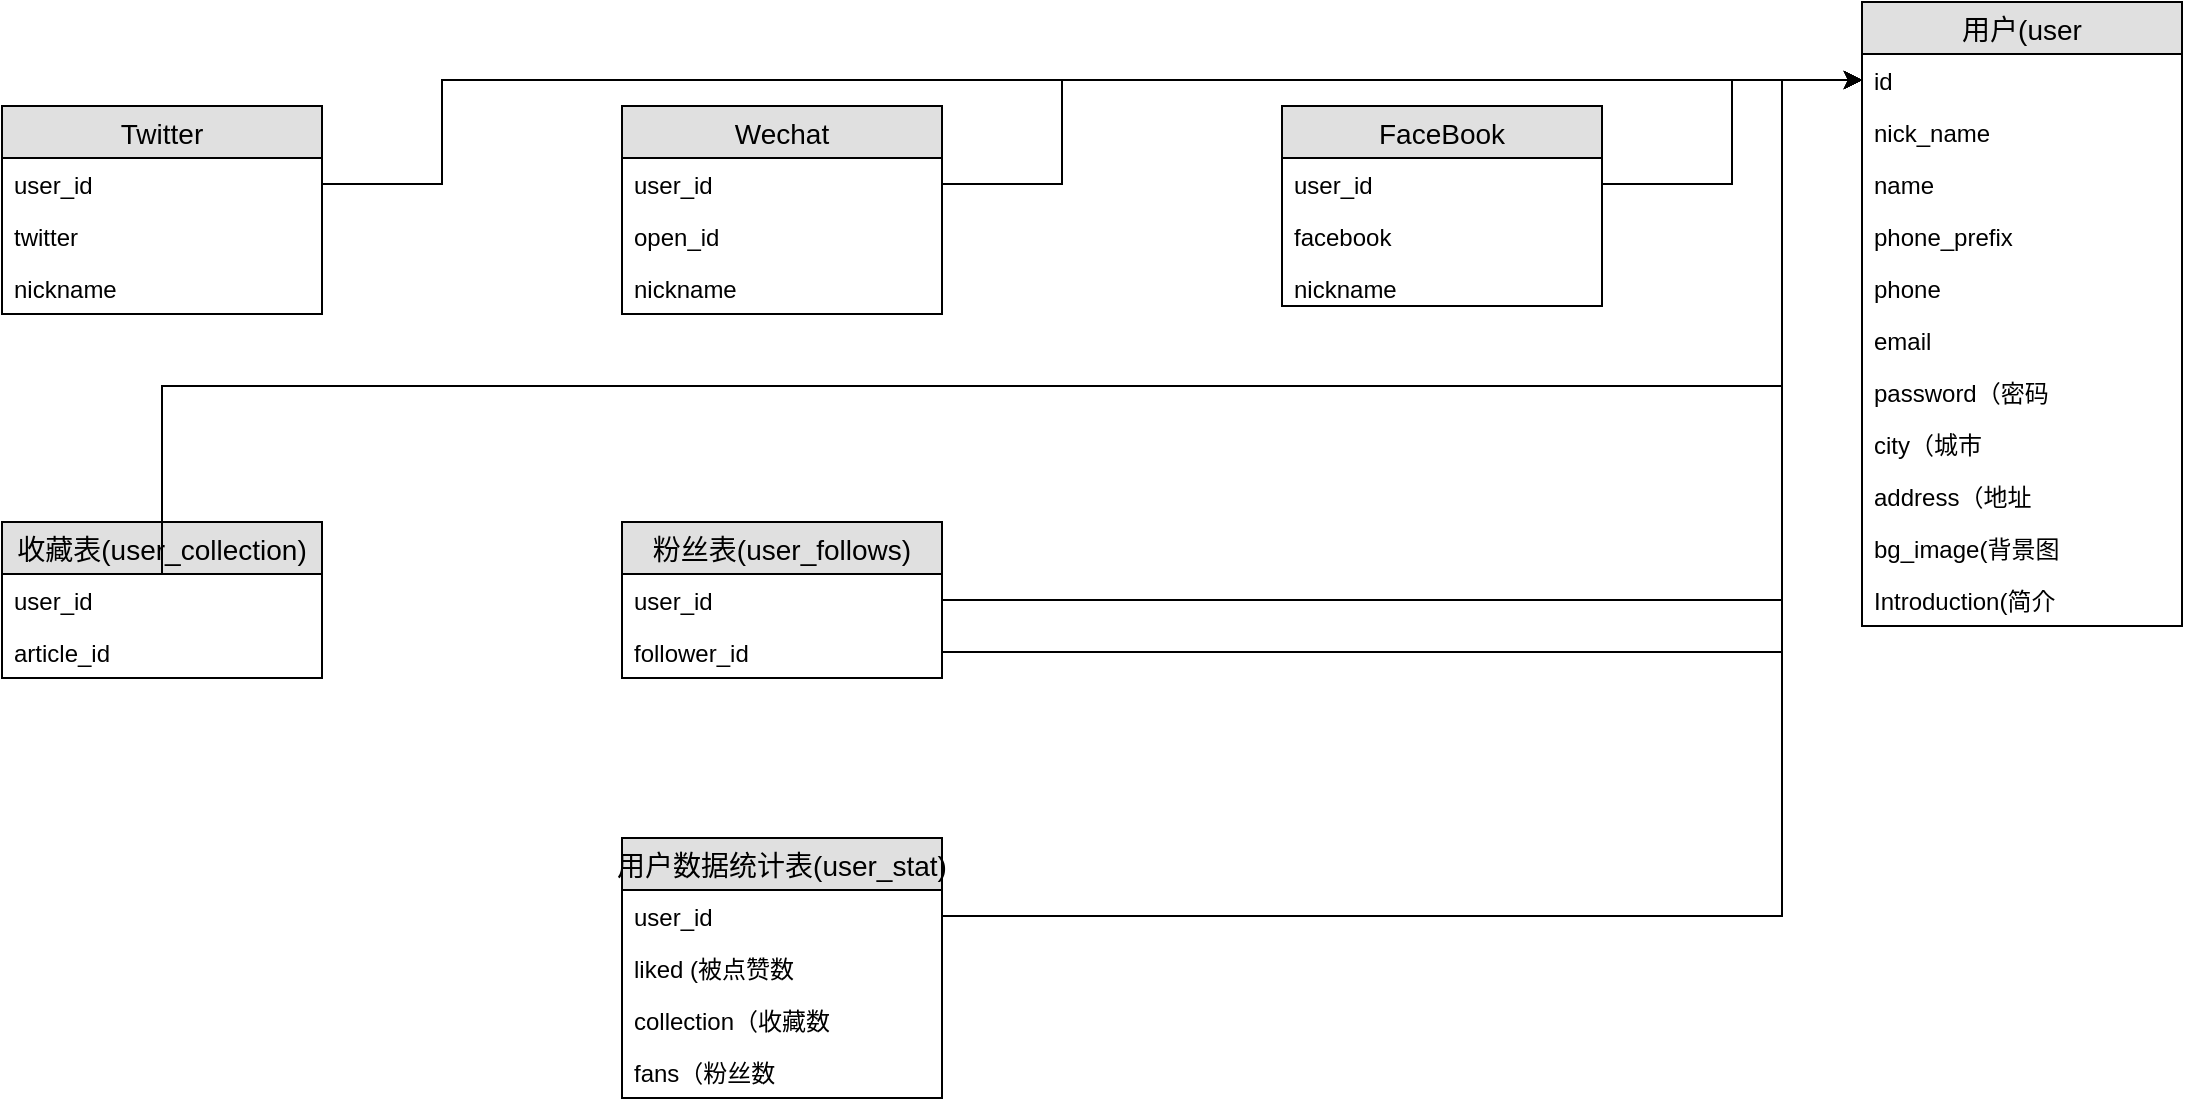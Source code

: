 <mxfile version="13.6.6" type="github"><diagram id="yPHLP11x8xNIEnm7HkUh" name="第 1 页"><mxGraphModel dx="1186" dy="609" grid="1" gridSize="10" guides="1" tooltips="1" connect="1" arrows="1" fold="1" page="1" pageScale="1" pageWidth="827" pageHeight="1169" math="0" shadow="0"><root><mxCell id="0"/><mxCell id="1" parent="0"/><mxCell id="I1-hyxBBflcfkr4Ey59--1" value="收藏表(user_collection)" style="swimlane;fontStyle=0;childLayout=stackLayout;horizontal=1;startSize=26;fillColor=#e0e0e0;horizontalStack=0;resizeParent=1;resizeParentMax=0;resizeLast=0;collapsible=1;marginBottom=0;swimlaneFillColor=#ffffff;align=center;fontSize=14;" vertex="1" parent="1"><mxGeometry x="50" y="348" width="160" height="78" as="geometry"/></mxCell><mxCell id="I1-hyxBBflcfkr4Ey59--2" value="user_id" style="text;strokeColor=none;fillColor=none;spacingLeft=4;spacingRight=4;overflow=hidden;rotatable=0;points=[[0,0.5],[1,0.5]];portConstraint=eastwest;fontSize=12;" vertex="1" parent="I1-hyxBBflcfkr4Ey59--1"><mxGeometry y="26" width="160" height="26" as="geometry"/></mxCell><mxCell id="I1-hyxBBflcfkr4Ey59--3" value="article_id" style="text;strokeColor=none;fillColor=none;spacingLeft=4;spacingRight=4;overflow=hidden;rotatable=0;points=[[0,0.5],[1,0.5]];portConstraint=eastwest;fontSize=12;" vertex="1" parent="I1-hyxBBflcfkr4Ey59--1"><mxGeometry y="52" width="160" height="26" as="geometry"/></mxCell><mxCell id="I1-hyxBBflcfkr4Ey59--4" value="粉丝表(user_follows)" style="swimlane;fontStyle=0;childLayout=stackLayout;horizontal=1;startSize=26;fillColor=#e0e0e0;horizontalStack=0;resizeParent=1;resizeParentMax=0;resizeLast=0;collapsible=1;marginBottom=0;swimlaneFillColor=#ffffff;align=center;fontSize=14;" vertex="1" parent="1"><mxGeometry x="360" y="348" width="160" height="78" as="geometry"/></mxCell><mxCell id="I1-hyxBBflcfkr4Ey59--5" value="user_id" style="text;strokeColor=none;fillColor=none;spacingLeft=4;spacingRight=4;overflow=hidden;rotatable=0;points=[[0,0.5],[1,0.5]];portConstraint=eastwest;fontSize=12;" vertex="1" parent="I1-hyxBBflcfkr4Ey59--4"><mxGeometry y="26" width="160" height="26" as="geometry"/></mxCell><mxCell id="I1-hyxBBflcfkr4Ey59--6" value="follower_id" style="text;strokeColor=none;fillColor=none;spacingLeft=4;spacingRight=4;overflow=hidden;rotatable=0;points=[[0,0.5],[1,0.5]];portConstraint=eastwest;fontSize=12;" vertex="1" parent="I1-hyxBBflcfkr4Ey59--4"><mxGeometry y="52" width="160" height="26" as="geometry"/></mxCell><mxCell id="I1-hyxBBflcfkr4Ey59--7" value="用户数据统计表(user_stat)" style="swimlane;fontStyle=0;childLayout=stackLayout;horizontal=1;startSize=26;fillColor=#e0e0e0;horizontalStack=0;resizeParent=1;resizeParentMax=0;resizeLast=0;collapsible=1;marginBottom=0;swimlaneFillColor=#ffffff;align=center;fontSize=14;" vertex="1" parent="1"><mxGeometry x="360" y="506" width="160" height="130" as="geometry"/></mxCell><mxCell id="I1-hyxBBflcfkr4Ey59--8" value="user_id" style="text;strokeColor=none;fillColor=none;spacingLeft=4;spacingRight=4;overflow=hidden;rotatable=0;points=[[0,0.5],[1,0.5]];portConstraint=eastwest;fontSize=12;" vertex="1" parent="I1-hyxBBflcfkr4Ey59--7"><mxGeometry y="26" width="160" height="26" as="geometry"/></mxCell><mxCell id="I1-hyxBBflcfkr4Ey59--9" value="liked (被点赞数" style="text;strokeColor=none;fillColor=none;spacingLeft=4;spacingRight=4;overflow=hidden;rotatable=0;points=[[0,0.5],[1,0.5]];portConstraint=eastwest;fontSize=12;" vertex="1" parent="I1-hyxBBflcfkr4Ey59--7"><mxGeometry y="52" width="160" height="26" as="geometry"/></mxCell><mxCell id="I1-hyxBBflcfkr4Ey59--10" value="collection（收藏数" style="text;strokeColor=none;fillColor=none;spacingLeft=4;spacingRight=4;overflow=hidden;rotatable=0;points=[[0,0.5],[1,0.5]];portConstraint=eastwest;fontSize=12;" vertex="1" parent="I1-hyxBBflcfkr4Ey59--7"><mxGeometry y="78" width="160" height="26" as="geometry"/></mxCell><mxCell id="I1-hyxBBflcfkr4Ey59--11" value="fans（粉丝数" style="text;strokeColor=none;fillColor=none;spacingLeft=4;spacingRight=4;overflow=hidden;rotatable=0;points=[[0,0.5],[1,0.5]];portConstraint=eastwest;fontSize=12;" vertex="1" parent="I1-hyxBBflcfkr4Ey59--7"><mxGeometry y="104" width="160" height="26" as="geometry"/></mxCell><mxCell id="I1-hyxBBflcfkr4Ey59--12" value="用户(user" style="swimlane;fontStyle=0;childLayout=stackLayout;horizontal=1;startSize=26;fillColor=#e0e0e0;horizontalStack=0;resizeParent=1;resizeParentMax=0;resizeLast=0;collapsible=1;marginBottom=0;swimlaneFillColor=#ffffff;align=center;fontSize=14;" vertex="1" parent="1"><mxGeometry x="980" y="88" width="160" height="312" as="geometry"/></mxCell><mxCell id="I1-hyxBBflcfkr4Ey59--13" value="id" style="text;strokeColor=none;fillColor=none;spacingLeft=4;spacingRight=4;overflow=hidden;rotatable=0;points=[[0,0.5],[1,0.5]];portConstraint=eastwest;fontSize=12;" vertex="1" parent="I1-hyxBBflcfkr4Ey59--12"><mxGeometry y="26" width="160" height="26" as="geometry"/></mxCell><mxCell id="I1-hyxBBflcfkr4Ey59--14" value="nick_name" style="text;strokeColor=none;fillColor=none;spacingLeft=4;spacingRight=4;overflow=hidden;rotatable=0;points=[[0,0.5],[1,0.5]];portConstraint=eastwest;fontSize=12;" vertex="1" parent="I1-hyxBBflcfkr4Ey59--12"><mxGeometry y="52" width="160" height="26" as="geometry"/></mxCell><mxCell id="I1-hyxBBflcfkr4Ey59--15" value="name" style="text;strokeColor=none;fillColor=none;spacingLeft=4;spacingRight=4;overflow=hidden;rotatable=0;points=[[0,0.5],[1,0.5]];portConstraint=eastwest;fontSize=12;" vertex="1" parent="I1-hyxBBflcfkr4Ey59--12"><mxGeometry y="78" width="160" height="26" as="geometry"/></mxCell><mxCell id="I1-hyxBBflcfkr4Ey59--16" value="phone_prefix" style="text;strokeColor=none;fillColor=none;spacingLeft=4;spacingRight=4;overflow=hidden;rotatable=0;points=[[0,0.5],[1,0.5]];portConstraint=eastwest;fontSize=12;" vertex="1" parent="I1-hyxBBflcfkr4Ey59--12"><mxGeometry y="104" width="160" height="26" as="geometry"/></mxCell><mxCell id="I1-hyxBBflcfkr4Ey59--17" value="phone" style="text;strokeColor=none;fillColor=none;spacingLeft=4;spacingRight=4;overflow=hidden;rotatable=0;points=[[0,0.5],[1,0.5]];portConstraint=eastwest;fontSize=12;" vertex="1" parent="I1-hyxBBflcfkr4Ey59--12"><mxGeometry y="130" width="160" height="26" as="geometry"/></mxCell><mxCell id="I1-hyxBBflcfkr4Ey59--18" value="email" style="text;strokeColor=none;fillColor=none;spacingLeft=4;spacingRight=4;overflow=hidden;rotatable=0;points=[[0,0.5],[1,0.5]];portConstraint=eastwest;fontSize=12;" vertex="1" parent="I1-hyxBBflcfkr4Ey59--12"><mxGeometry y="156" width="160" height="26" as="geometry"/></mxCell><mxCell id="I1-hyxBBflcfkr4Ey59--19" value="password（密码" style="text;strokeColor=none;fillColor=none;spacingLeft=4;spacingRight=4;overflow=hidden;rotatable=0;points=[[0,0.5],[1,0.5]];portConstraint=eastwest;fontSize=12;" vertex="1" parent="I1-hyxBBflcfkr4Ey59--12"><mxGeometry y="182" width="160" height="26" as="geometry"/></mxCell><mxCell id="I1-hyxBBflcfkr4Ey59--20" value="city（城市" style="text;strokeColor=none;fillColor=none;spacingLeft=4;spacingRight=4;overflow=hidden;rotatable=0;points=[[0,0.5],[1,0.5]];portConstraint=eastwest;fontSize=12;" vertex="1" parent="I1-hyxBBflcfkr4Ey59--12"><mxGeometry y="208" width="160" height="26" as="geometry"/></mxCell><mxCell id="I1-hyxBBflcfkr4Ey59--21" value="address（地址" style="text;strokeColor=none;fillColor=none;spacingLeft=4;spacingRight=4;overflow=hidden;rotatable=0;points=[[0,0.5],[1,0.5]];portConstraint=eastwest;fontSize=12;" vertex="1" parent="I1-hyxBBflcfkr4Ey59--12"><mxGeometry y="234" width="160" height="26" as="geometry"/></mxCell><mxCell id="I1-hyxBBflcfkr4Ey59--22" value="bg_image(背景图" style="text;strokeColor=none;fillColor=none;spacingLeft=4;spacingRight=4;overflow=hidden;rotatable=0;points=[[0,0.5],[1,0.5]];portConstraint=eastwest;fontSize=12;" vertex="1" parent="I1-hyxBBflcfkr4Ey59--12"><mxGeometry y="260" width="160" height="26" as="geometry"/></mxCell><mxCell id="I1-hyxBBflcfkr4Ey59--23" value="Introduction(简介" style="text;strokeColor=none;fillColor=none;spacingLeft=4;spacingRight=4;overflow=hidden;rotatable=0;points=[[0,0.5],[1,0.5]];portConstraint=eastwest;fontSize=12;" vertex="1" parent="I1-hyxBBflcfkr4Ey59--12"><mxGeometry y="286" width="160" height="26" as="geometry"/></mxCell><mxCell id="I1-hyxBBflcfkr4Ey59--24" value="FaceBook" style="swimlane;fontStyle=0;childLayout=stackLayout;horizontal=1;startSize=26;fillColor=#e0e0e0;horizontalStack=0;resizeParent=1;resizeParentMax=0;resizeLast=0;collapsible=1;marginBottom=0;swimlaneFillColor=#ffffff;align=center;fontSize=14;" vertex="1" parent="1"><mxGeometry x="690" y="140" width="160" height="100" as="geometry"/></mxCell><mxCell id="I1-hyxBBflcfkr4Ey59--25" value="user_id" style="text;strokeColor=none;fillColor=none;spacingLeft=4;spacingRight=4;overflow=hidden;rotatable=0;points=[[0,0.5],[1,0.5]];portConstraint=eastwest;fontSize=12;" vertex="1" parent="I1-hyxBBflcfkr4Ey59--24"><mxGeometry y="26" width="160" height="26" as="geometry"/></mxCell><mxCell id="I1-hyxBBflcfkr4Ey59--26" value="facebook" style="text;strokeColor=none;fillColor=none;spacingLeft=4;spacingRight=4;overflow=hidden;rotatable=0;points=[[0,0.5],[1,0.5]];portConstraint=eastwest;fontSize=12;" vertex="1" parent="I1-hyxBBflcfkr4Ey59--24"><mxGeometry y="52" width="160" height="26" as="geometry"/></mxCell><mxCell id="I1-hyxBBflcfkr4Ey59--27" value="nickname" style="text;strokeColor=none;fillColor=none;spacingLeft=4;spacingRight=4;overflow=hidden;rotatable=0;points=[[0,0.5],[1,0.5]];portConstraint=eastwest;fontSize=12;" vertex="1" parent="I1-hyxBBflcfkr4Ey59--24"><mxGeometry y="78" width="160" height="22" as="geometry"/></mxCell><mxCell id="I1-hyxBBflcfkr4Ey59--28" value="Twitter" style="swimlane;fontStyle=0;childLayout=stackLayout;horizontal=1;startSize=26;fillColor=#e0e0e0;horizontalStack=0;resizeParent=1;resizeParentMax=0;resizeLast=0;collapsible=1;marginBottom=0;swimlaneFillColor=#ffffff;align=center;fontSize=14;" vertex="1" parent="1"><mxGeometry x="50" y="140" width="160" height="104" as="geometry"/></mxCell><mxCell id="I1-hyxBBflcfkr4Ey59--29" value="user_id" style="text;strokeColor=none;fillColor=none;spacingLeft=4;spacingRight=4;overflow=hidden;rotatable=0;points=[[0,0.5],[1,0.5]];portConstraint=eastwest;fontSize=12;" vertex="1" parent="I1-hyxBBflcfkr4Ey59--28"><mxGeometry y="26" width="160" height="26" as="geometry"/></mxCell><mxCell id="I1-hyxBBflcfkr4Ey59--30" value="twitter" style="text;strokeColor=none;fillColor=none;spacingLeft=4;spacingRight=4;overflow=hidden;rotatable=0;points=[[0,0.5],[1,0.5]];portConstraint=eastwest;fontSize=12;" vertex="1" parent="I1-hyxBBflcfkr4Ey59--28"><mxGeometry y="52" width="160" height="26" as="geometry"/></mxCell><mxCell id="I1-hyxBBflcfkr4Ey59--31" value="nickname" style="text;strokeColor=none;fillColor=none;spacingLeft=4;spacingRight=4;overflow=hidden;rotatable=0;points=[[0,0.5],[1,0.5]];portConstraint=eastwest;fontSize=12;" vertex="1" parent="I1-hyxBBflcfkr4Ey59--28"><mxGeometry y="78" width="160" height="26" as="geometry"/></mxCell><mxCell id="I1-hyxBBflcfkr4Ey59--32" value="Wechat" style="swimlane;fontStyle=0;childLayout=stackLayout;horizontal=1;startSize=26;fillColor=#e0e0e0;horizontalStack=0;resizeParent=1;resizeParentMax=0;resizeLast=0;collapsible=1;marginBottom=0;swimlaneFillColor=#ffffff;align=center;fontSize=14;" vertex="1" parent="1"><mxGeometry x="360" y="140" width="160" height="104" as="geometry"/></mxCell><mxCell id="I1-hyxBBflcfkr4Ey59--33" value="user_id" style="text;strokeColor=none;fillColor=none;spacingLeft=4;spacingRight=4;overflow=hidden;rotatable=0;points=[[0,0.5],[1,0.5]];portConstraint=eastwest;fontSize=12;" vertex="1" parent="I1-hyxBBflcfkr4Ey59--32"><mxGeometry y="26" width="160" height="26" as="geometry"/></mxCell><mxCell id="I1-hyxBBflcfkr4Ey59--34" value="open_id" style="text;strokeColor=none;fillColor=none;spacingLeft=4;spacingRight=4;overflow=hidden;rotatable=0;points=[[0,0.5],[1,0.5]];portConstraint=eastwest;fontSize=12;" vertex="1" parent="I1-hyxBBflcfkr4Ey59--32"><mxGeometry y="52" width="160" height="26" as="geometry"/></mxCell><mxCell id="I1-hyxBBflcfkr4Ey59--35" value="nickname" style="text;strokeColor=none;fillColor=none;spacingLeft=4;spacingRight=4;overflow=hidden;rotatable=0;points=[[0,0.5],[1,0.5]];portConstraint=eastwest;fontSize=12;" vertex="1" parent="I1-hyxBBflcfkr4Ey59--32"><mxGeometry y="78" width="160" height="26" as="geometry"/></mxCell><mxCell id="I1-hyxBBflcfkr4Ey59--36" style="edgeStyle=orthogonalEdgeStyle;rounded=0;orthogonalLoop=1;jettySize=auto;html=1;" edge="1" parent="1" source="I1-hyxBBflcfkr4Ey59--29" target="I1-hyxBBflcfkr4Ey59--13"><mxGeometry relative="1" as="geometry"><Array as="points"><mxPoint x="270" y="179"/><mxPoint x="270" y="127"/></Array></mxGeometry></mxCell><mxCell id="I1-hyxBBflcfkr4Ey59--37" style="edgeStyle=orthogonalEdgeStyle;rounded=0;orthogonalLoop=1;jettySize=auto;html=1;" edge="1" parent="1" source="I1-hyxBBflcfkr4Ey59--33" target="I1-hyxBBflcfkr4Ey59--13"><mxGeometry relative="1" as="geometry"><Array as="points"><mxPoint x="580" y="179"/><mxPoint x="580" y="127"/></Array></mxGeometry></mxCell><mxCell id="I1-hyxBBflcfkr4Ey59--38" style="edgeStyle=orthogonalEdgeStyle;rounded=0;orthogonalLoop=1;jettySize=auto;html=1;" edge="1" parent="1" source="I1-hyxBBflcfkr4Ey59--25" target="I1-hyxBBflcfkr4Ey59--13"><mxGeometry relative="1" as="geometry"/></mxCell><mxCell id="I1-hyxBBflcfkr4Ey59--39" style="edgeStyle=orthogonalEdgeStyle;rounded=0;orthogonalLoop=1;jettySize=auto;html=1;" edge="1" parent="1" source="I1-hyxBBflcfkr4Ey59--2" target="I1-hyxBBflcfkr4Ey59--13"><mxGeometry relative="1" as="geometry"><Array as="points"><mxPoint x="130" y="280"/><mxPoint x="940" y="280"/><mxPoint x="940" y="127"/></Array></mxGeometry></mxCell><mxCell id="I1-hyxBBflcfkr4Ey59--40" style="edgeStyle=orthogonalEdgeStyle;rounded=0;orthogonalLoop=1;jettySize=auto;html=1;" edge="1" parent="1" source="I1-hyxBBflcfkr4Ey59--5" target="I1-hyxBBflcfkr4Ey59--13"><mxGeometry relative="1" as="geometry"><Array as="points"><mxPoint x="940" y="387"/><mxPoint x="940" y="127"/></Array></mxGeometry></mxCell><mxCell id="I1-hyxBBflcfkr4Ey59--41" style="edgeStyle=orthogonalEdgeStyle;rounded=0;orthogonalLoop=1;jettySize=auto;html=1;" edge="1" parent="1" source="I1-hyxBBflcfkr4Ey59--6" target="I1-hyxBBflcfkr4Ey59--13"><mxGeometry relative="1" as="geometry"><Array as="points"><mxPoint x="940" y="413"/><mxPoint x="940" y="127"/></Array></mxGeometry></mxCell><mxCell id="I1-hyxBBflcfkr4Ey59--42" style="edgeStyle=orthogonalEdgeStyle;rounded=0;orthogonalLoop=1;jettySize=auto;html=1;" edge="1" parent="1" source="I1-hyxBBflcfkr4Ey59--8" target="I1-hyxBBflcfkr4Ey59--13"><mxGeometry relative="1" as="geometry"><Array as="points"><mxPoint x="940" y="545"/><mxPoint x="940" y="127"/></Array></mxGeometry></mxCell></root></mxGraphModel></diagram></mxfile>